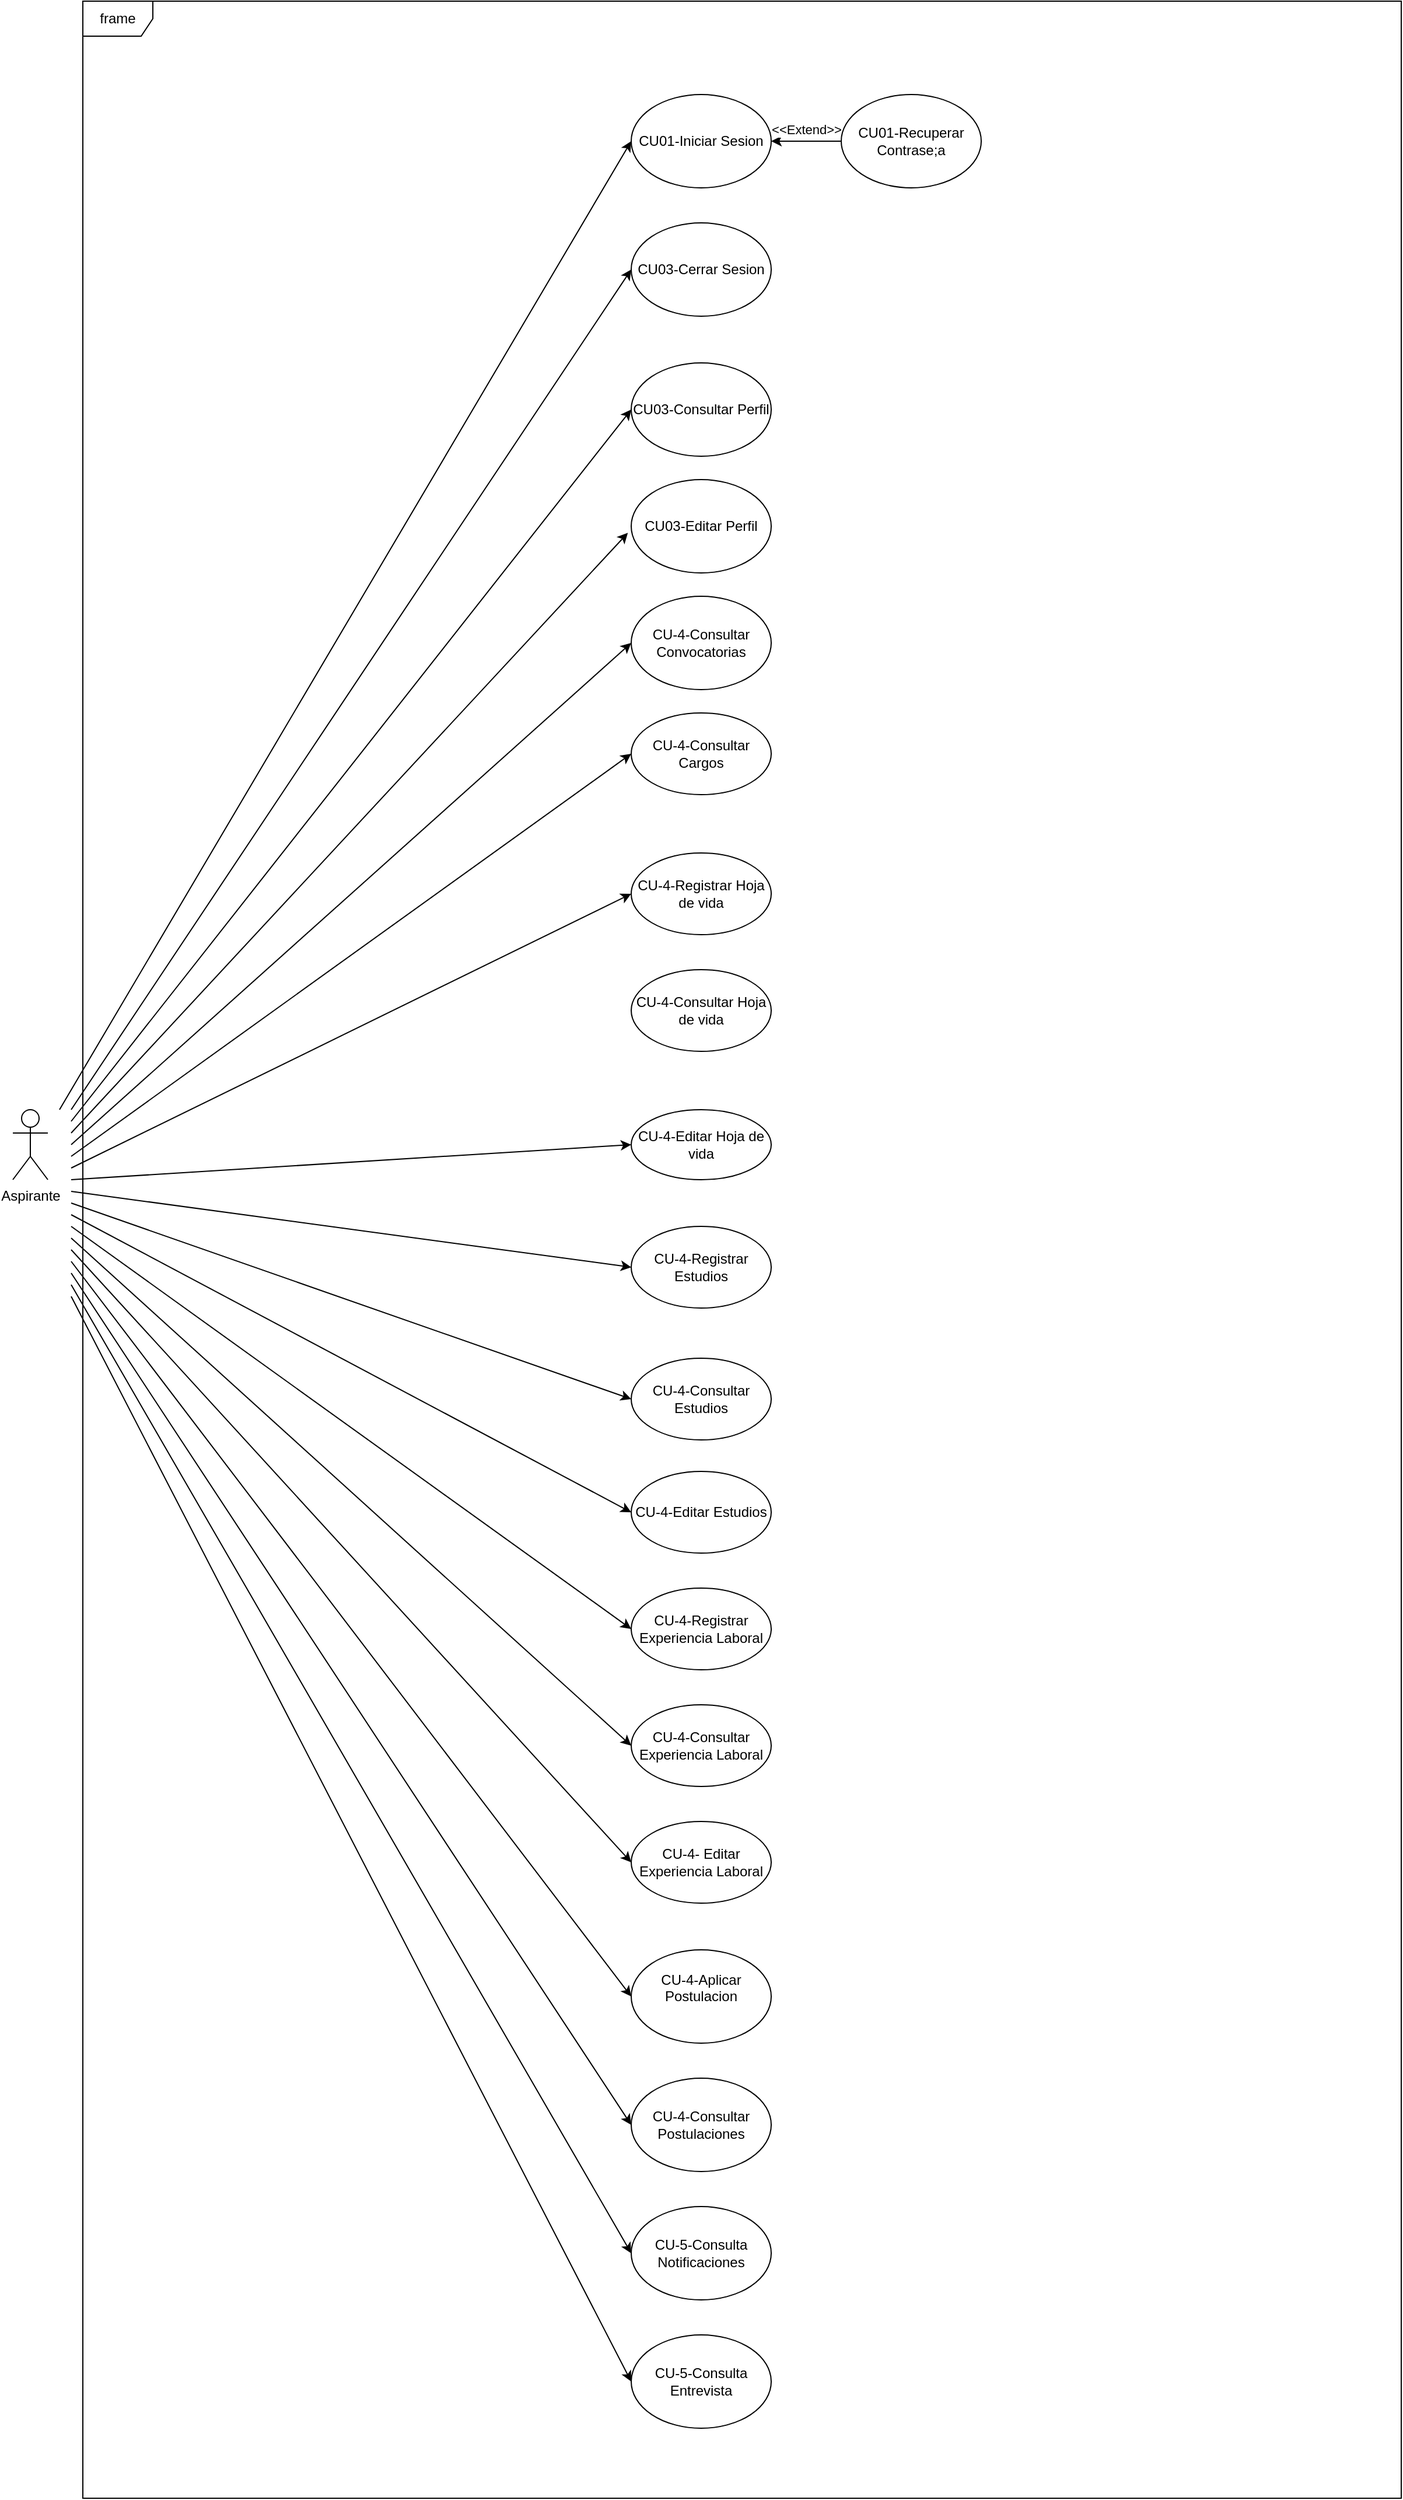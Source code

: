 <mxfile version="26.2.15">
  <diagram name="Página-1" id="XXRASxe_aMrs5WXhI0Pi">
    <mxGraphModel dx="3389" dy="1403" grid="1" gridSize="10" guides="1" tooltips="1" connect="1" arrows="1" fold="1" page="1" pageScale="1" pageWidth="827" pageHeight="1169" math="0" shadow="0">
      <root>
        <mxCell id="0" />
        <mxCell id="1" parent="0" />
        <mxCell id="7Tm4FXXBIRCJir7K7m3A-5" value="frame" style="shape=umlFrame;whiteSpace=wrap;html=1;pointerEvents=0;" parent="1" vertex="1">
          <mxGeometry x="-530" y="520" width="1130" height="2140" as="geometry" />
        </mxCell>
        <mxCell id="eHUid5446eYw3jC1kt_g-3" value="Aspirante" style="shape=umlActor;verticalLabelPosition=bottom;verticalAlign=top;html=1;outlineConnect=0;" vertex="1" parent="1">
          <mxGeometry x="-590" y="1470" width="30" height="60" as="geometry" />
        </mxCell>
        <mxCell id="eHUid5446eYw3jC1kt_g-10" value="CU01-Iniciar Sesion" style="ellipse;whiteSpace=wrap;html=1;" vertex="1" parent="1">
          <mxGeometry x="-60" y="600" width="120" height="80" as="geometry" />
        </mxCell>
        <mxCell id="eHUid5446eYw3jC1kt_g-11" value="CU03-Cerrar Sesion" style="ellipse;whiteSpace=wrap;html=1;" vertex="1" parent="1">
          <mxGeometry x="-60" y="710" width="120" height="80" as="geometry" />
        </mxCell>
        <mxCell id="eHUid5446eYw3jC1kt_g-12" value="CU-4-Consultar Convocatorias" style="ellipse;whiteSpace=wrap;html=1;" vertex="1" parent="1">
          <mxGeometry x="-60" y="1030" width="120" height="80" as="geometry" />
        </mxCell>
        <mxCell id="eHUid5446eYw3jC1kt_g-14" value="CU-4-Consultar Cargos" style="ellipse;whiteSpace=wrap;html=1;" vertex="1" parent="1">
          <mxGeometry x="-60" y="1130" width="120" height="70" as="geometry" />
        </mxCell>
        <mxCell id="eHUid5446eYw3jC1kt_g-15" value="CU-4-Aplicar Postulacion&lt;div&gt;&lt;br&gt;&lt;/div&gt;" style="ellipse;whiteSpace=wrap;html=1;" vertex="1" parent="1">
          <mxGeometry x="-60" y="2190" width="120" height="80" as="geometry" />
        </mxCell>
        <mxCell id="eHUid5446eYw3jC1kt_g-20" value="CU-4-Registrar Hoja de vida" style="ellipse;whiteSpace=wrap;html=1;" vertex="1" parent="1">
          <mxGeometry x="-60" y="1250" width="120" height="70" as="geometry" />
        </mxCell>
        <mxCell id="eHUid5446eYw3jC1kt_g-21" value="CU-4-Registrar Estudios" style="ellipse;whiteSpace=wrap;html=1;" vertex="1" parent="1">
          <mxGeometry x="-60" y="1570" width="120" height="70" as="geometry" />
        </mxCell>
        <mxCell id="eHUid5446eYw3jC1kt_g-22" value="CU-4-Registrar Experiencia Laboral" style="ellipse;whiteSpace=wrap;html=1;" vertex="1" parent="1">
          <mxGeometry x="-60" y="1880" width="120" height="70" as="geometry" />
        </mxCell>
        <mxCell id="eHUid5446eYw3jC1kt_g-23" value="CU-4-Consultar Experiencia Laboral" style="ellipse;whiteSpace=wrap;html=1;" vertex="1" parent="1">
          <mxGeometry x="-60" y="1980" width="120" height="70" as="geometry" />
        </mxCell>
        <mxCell id="eHUid5446eYw3jC1kt_g-24" value="CU-4-Consultar Hoja de vida" style="ellipse;whiteSpace=wrap;html=1;" vertex="1" parent="1">
          <mxGeometry x="-60" y="1350" width="120" height="70" as="geometry" />
        </mxCell>
        <mxCell id="eHUid5446eYw3jC1kt_g-25" value="CU-4-Consultar Estudios" style="ellipse;whiteSpace=wrap;html=1;" vertex="1" parent="1">
          <mxGeometry x="-60" y="1683" width="120" height="70" as="geometry" />
        </mxCell>
        <mxCell id="eHUid5446eYw3jC1kt_g-27" value="CU-5-Consulta Entrevista" style="ellipse;whiteSpace=wrap;html=1;" vertex="1" parent="1">
          <mxGeometry x="-60" y="2520" width="120" height="80" as="geometry" />
        </mxCell>
        <mxCell id="eHUid5446eYw3jC1kt_g-28" value="CU-5-Consulta Notificaciones" style="ellipse;whiteSpace=wrap;html=1;" vertex="1" parent="1">
          <mxGeometry x="-60" y="2410" width="120" height="80" as="geometry" />
        </mxCell>
        <mxCell id="eHUid5446eYw3jC1kt_g-30" style="edgeStyle=orthogonalEdgeStyle;rounded=0;orthogonalLoop=1;jettySize=auto;html=1;entryX=1;entryY=0.5;entryDx=0;entryDy=0;" edge="1" parent="1" source="eHUid5446eYw3jC1kt_g-29" target="eHUid5446eYw3jC1kt_g-10">
          <mxGeometry relative="1" as="geometry" />
        </mxCell>
        <mxCell id="eHUid5446eYw3jC1kt_g-31" value="&amp;lt;&amp;lt;Extend&amp;gt;&amp;gt;" style="edgeLabel;html=1;align=center;verticalAlign=middle;resizable=0;points=[];" vertex="1" connectable="0" parent="eHUid5446eYw3jC1kt_g-30">
          <mxGeometry x="-0.004" y="2" relative="1" as="geometry">
            <mxPoint y="-12" as="offset" />
          </mxGeometry>
        </mxCell>
        <mxCell id="eHUid5446eYw3jC1kt_g-29" value="CU01-Recuperar Contrase;a" style="ellipse;whiteSpace=wrap;html=1;" vertex="1" parent="1">
          <mxGeometry x="120" y="600" width="120" height="80" as="geometry" />
        </mxCell>
        <mxCell id="eHUid5446eYw3jC1kt_g-32" value="CU03-Consultar Perfil" style="ellipse;whiteSpace=wrap;html=1;" vertex="1" parent="1">
          <mxGeometry x="-60" y="830" width="120" height="80" as="geometry" />
        </mxCell>
        <mxCell id="eHUid5446eYw3jC1kt_g-33" value="CU03-Editar Perfil" style="ellipse;whiteSpace=wrap;html=1;" vertex="1" parent="1">
          <mxGeometry x="-60" y="930" width="120" height="80" as="geometry" />
        </mxCell>
        <mxCell id="eHUid5446eYw3jC1kt_g-34" value="CU-4-Editar Hoja de vida" style="ellipse;whiteSpace=wrap;html=1;" vertex="1" parent="1">
          <mxGeometry x="-60" y="1470" width="120" height="60" as="geometry" />
        </mxCell>
        <mxCell id="eHUid5446eYw3jC1kt_g-35" value="CU-4-Editar Estudios" style="ellipse;whiteSpace=wrap;html=1;" vertex="1" parent="1">
          <mxGeometry x="-60" y="1780" width="120" height="70" as="geometry" />
        </mxCell>
        <mxCell id="eHUid5446eYw3jC1kt_g-36" value="CU-4- Editar Experiencia Laboral" style="ellipse;whiteSpace=wrap;html=1;" vertex="1" parent="1">
          <mxGeometry x="-60" y="2080" width="120" height="70" as="geometry" />
        </mxCell>
        <mxCell id="eHUid5446eYw3jC1kt_g-37" value="CU-4-Consultar Postulaciones" style="ellipse;whiteSpace=wrap;html=1;" vertex="1" parent="1">
          <mxGeometry x="-60" y="2300" width="120" height="80" as="geometry" />
        </mxCell>
        <mxCell id="eHUid5446eYw3jC1kt_g-52" value="" style="endArrow=classic;html=1;rounded=0;entryX=0;entryY=0.5;entryDx=0;entryDy=0;" edge="1" parent="1" target="eHUid5446eYw3jC1kt_g-10">
          <mxGeometry width="50" height="50" relative="1" as="geometry">
            <mxPoint x="-550" y="1470" as="sourcePoint" />
            <mxPoint x="500" y="1240" as="targetPoint" />
          </mxGeometry>
        </mxCell>
        <mxCell id="eHUid5446eYw3jC1kt_g-53" value="" style="endArrow=classic;html=1;rounded=0;entryX=0;entryY=0.5;entryDx=0;entryDy=0;" edge="1" parent="1" target="eHUid5446eYw3jC1kt_g-11">
          <mxGeometry width="50" height="50" relative="1" as="geometry">
            <mxPoint x="-540" y="1470" as="sourcePoint" />
            <mxPoint x="500" y="1240" as="targetPoint" />
          </mxGeometry>
        </mxCell>
        <mxCell id="eHUid5446eYw3jC1kt_g-54" value="" style="endArrow=classic;html=1;rounded=0;entryX=0;entryY=0.5;entryDx=0;entryDy=0;" edge="1" parent="1" target="eHUid5446eYw3jC1kt_g-32">
          <mxGeometry width="50" height="50" relative="1" as="geometry">
            <mxPoint x="-540" y="1480" as="sourcePoint" />
            <mxPoint x="500" y="1240" as="targetPoint" />
          </mxGeometry>
        </mxCell>
        <mxCell id="eHUid5446eYw3jC1kt_g-55" value="" style="endArrow=classic;html=1;rounded=0;entryX=-0.024;entryY=0.571;entryDx=0;entryDy=0;entryPerimeter=0;" edge="1" parent="1" target="eHUid5446eYw3jC1kt_g-33">
          <mxGeometry width="50" height="50" relative="1" as="geometry">
            <mxPoint x="-540" y="1490" as="sourcePoint" />
            <mxPoint x="-30" y="1290" as="targetPoint" />
          </mxGeometry>
        </mxCell>
        <mxCell id="eHUid5446eYw3jC1kt_g-57" value="" style="endArrow=classic;html=1;rounded=0;entryX=0;entryY=0.5;entryDx=0;entryDy=0;" edge="1" parent="1" target="eHUid5446eYw3jC1kt_g-12">
          <mxGeometry width="50" height="50" relative="1" as="geometry">
            <mxPoint x="-540" y="1500" as="sourcePoint" />
            <mxPoint x="-30" y="1290" as="targetPoint" />
          </mxGeometry>
        </mxCell>
        <mxCell id="eHUid5446eYw3jC1kt_g-58" value="" style="endArrow=classic;html=1;rounded=0;entryX=0;entryY=0.5;entryDx=0;entryDy=0;" edge="1" parent="1" target="eHUid5446eYw3jC1kt_g-14">
          <mxGeometry width="50" height="50" relative="1" as="geometry">
            <mxPoint x="-540" y="1510" as="sourcePoint" />
            <mxPoint x="-30" y="1290" as="targetPoint" />
          </mxGeometry>
        </mxCell>
        <mxCell id="eHUid5446eYw3jC1kt_g-59" value="" style="endArrow=classic;html=1;rounded=0;entryX=0;entryY=0.5;entryDx=0;entryDy=0;" edge="1" parent="1" target="eHUid5446eYw3jC1kt_g-20">
          <mxGeometry width="50" height="50" relative="1" as="geometry">
            <mxPoint x="-540" y="1520" as="sourcePoint" />
            <mxPoint x="-30" y="1290" as="targetPoint" />
          </mxGeometry>
        </mxCell>
        <mxCell id="eHUid5446eYw3jC1kt_g-60" value="" style="endArrow=classic;html=1;rounded=0;entryX=0;entryY=0.5;entryDx=0;entryDy=0;" edge="1" parent="1" target="eHUid5446eYw3jC1kt_g-34">
          <mxGeometry width="50" height="50" relative="1" as="geometry">
            <mxPoint x="-540" y="1530" as="sourcePoint" />
            <mxPoint x="-30" y="1600" as="targetPoint" />
          </mxGeometry>
        </mxCell>
        <mxCell id="eHUid5446eYw3jC1kt_g-61" value="" style="endArrow=classic;html=1;rounded=0;entryX=0;entryY=0.5;entryDx=0;entryDy=0;" edge="1" parent="1" target="eHUid5446eYw3jC1kt_g-21">
          <mxGeometry width="50" height="50" relative="1" as="geometry">
            <mxPoint x="-540" y="1540" as="sourcePoint" />
            <mxPoint x="-30" y="1600" as="targetPoint" />
          </mxGeometry>
        </mxCell>
        <mxCell id="eHUid5446eYw3jC1kt_g-62" value="" style="endArrow=classic;html=1;rounded=0;entryX=0;entryY=0.5;entryDx=0;entryDy=0;" edge="1" parent="1" target="eHUid5446eYw3jC1kt_g-25">
          <mxGeometry width="50" height="50" relative="1" as="geometry">
            <mxPoint x="-540" y="1550" as="sourcePoint" />
            <mxPoint x="-30" y="1600" as="targetPoint" />
          </mxGeometry>
        </mxCell>
        <mxCell id="eHUid5446eYw3jC1kt_g-63" value="" style="endArrow=classic;html=1;rounded=0;entryX=0;entryY=0.5;entryDx=0;entryDy=0;" edge="1" parent="1" target="eHUid5446eYw3jC1kt_g-35">
          <mxGeometry width="50" height="50" relative="1" as="geometry">
            <mxPoint x="-540" y="1560" as="sourcePoint" />
            <mxPoint x="-30" y="1810" as="targetPoint" />
          </mxGeometry>
        </mxCell>
        <mxCell id="eHUid5446eYw3jC1kt_g-64" value="" style="endArrow=classic;html=1;rounded=0;entryX=0;entryY=0.5;entryDx=0;entryDy=0;" edge="1" parent="1" target="eHUid5446eYw3jC1kt_g-22">
          <mxGeometry width="50" height="50" relative="1" as="geometry">
            <mxPoint x="-540" y="1570" as="sourcePoint" />
            <mxPoint x="-30" y="1810" as="targetPoint" />
          </mxGeometry>
        </mxCell>
        <mxCell id="eHUid5446eYw3jC1kt_g-65" value="" style="endArrow=classic;html=1;rounded=0;entryX=0;entryY=0.5;entryDx=0;entryDy=0;" edge="1" parent="1" target="eHUid5446eYw3jC1kt_g-23">
          <mxGeometry width="50" height="50" relative="1" as="geometry">
            <mxPoint x="-540" y="1580" as="sourcePoint" />
            <mxPoint x="-30" y="1810" as="targetPoint" />
          </mxGeometry>
        </mxCell>
        <mxCell id="eHUid5446eYw3jC1kt_g-66" value="" style="endArrow=classic;html=1;rounded=0;entryX=0;entryY=0.5;entryDx=0;entryDy=0;" edge="1" parent="1" target="eHUid5446eYw3jC1kt_g-36">
          <mxGeometry width="50" height="50" relative="1" as="geometry">
            <mxPoint x="-540" y="1590" as="sourcePoint" />
            <mxPoint x="-30" y="1810" as="targetPoint" />
          </mxGeometry>
        </mxCell>
        <mxCell id="eHUid5446eYw3jC1kt_g-67" value="" style="endArrow=classic;html=1;rounded=0;entryX=0;entryY=0.5;entryDx=0;entryDy=0;" edge="1" parent="1" target="eHUid5446eYw3jC1kt_g-15">
          <mxGeometry width="50" height="50" relative="1" as="geometry">
            <mxPoint x="-540" y="1600" as="sourcePoint" />
            <mxPoint x="-30" y="1810" as="targetPoint" />
          </mxGeometry>
        </mxCell>
        <mxCell id="eHUid5446eYw3jC1kt_g-68" value="" style="endArrow=classic;html=1;rounded=0;entryX=0;entryY=0.5;entryDx=0;entryDy=0;" edge="1" parent="1" target="eHUid5446eYw3jC1kt_g-37">
          <mxGeometry width="50" height="50" relative="1" as="geometry">
            <mxPoint x="-540" y="1610" as="sourcePoint" />
            <mxPoint x="-30" y="1930" as="targetPoint" />
          </mxGeometry>
        </mxCell>
        <mxCell id="eHUid5446eYw3jC1kt_g-69" value="" style="endArrow=classic;html=1;rounded=0;entryX=0;entryY=0.5;entryDx=0;entryDy=0;" edge="1" parent="1" target="eHUid5446eYw3jC1kt_g-28">
          <mxGeometry width="50" height="50" relative="1" as="geometry">
            <mxPoint x="-540" y="1620" as="sourcePoint" />
            <mxPoint x="-30" y="1920" as="targetPoint" />
          </mxGeometry>
        </mxCell>
        <mxCell id="eHUid5446eYw3jC1kt_g-70" value="" style="endArrow=classic;html=1;rounded=0;entryX=0;entryY=0.5;entryDx=0;entryDy=0;" edge="1" parent="1" target="eHUid5446eYw3jC1kt_g-27">
          <mxGeometry width="50" height="50" relative="1" as="geometry">
            <mxPoint x="-540" y="1630" as="sourcePoint" />
            <mxPoint x="-30" y="2230" as="targetPoint" />
          </mxGeometry>
        </mxCell>
      </root>
    </mxGraphModel>
  </diagram>
</mxfile>
